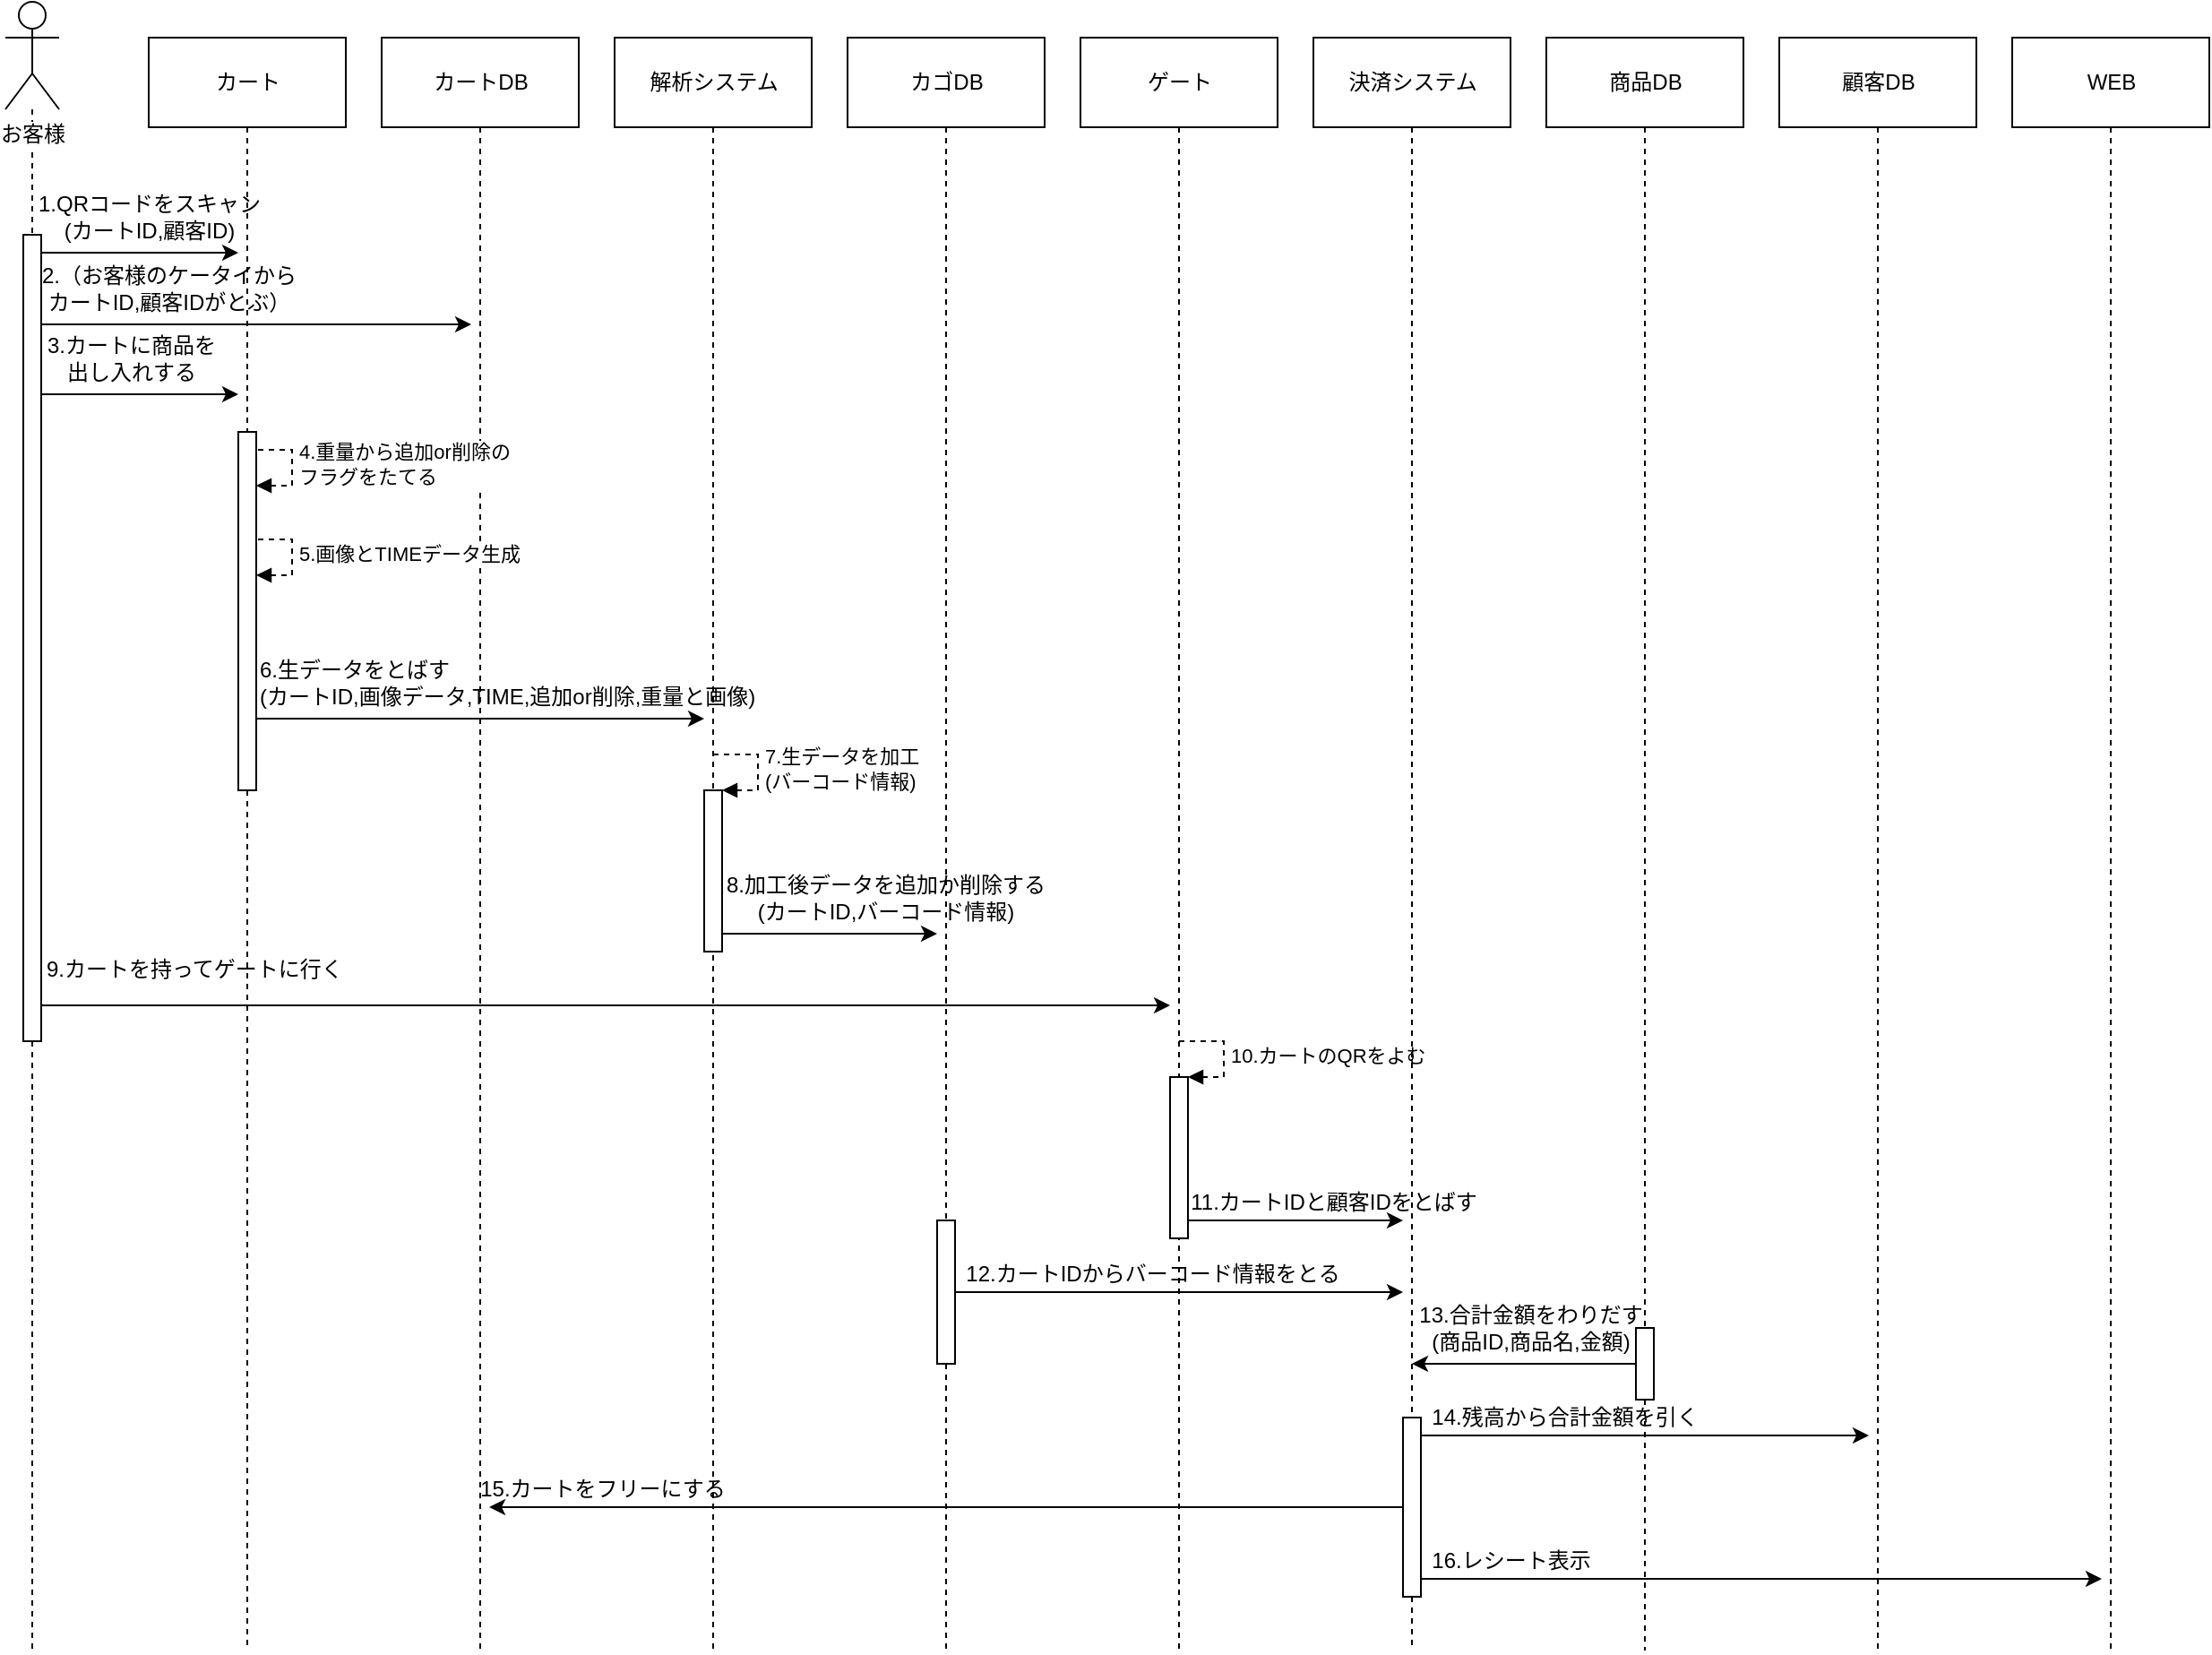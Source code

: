 <mxfile version="12.1.4" type="device" pages="1"><diagram id="q3CuAIRqDANJSjzh_Llo" name="ページ1"><mxGraphModel dx="1422" dy="903" grid="1" gridSize="10" guides="1" tooltips="1" connect="1" arrows="1" fold="1" page="1" pageScale="1" pageWidth="827" pageHeight="1169" math="0" shadow="0"><root><mxCell id="0"/><mxCell id="1" parent="0"/><mxCell id="pqrPy8zDpJbWkUHRXdtm-3" value="" style="edgeStyle=orthogonalEdgeStyle;rounded=0;orthogonalLoop=1;jettySize=auto;html=1;endArrow=none;endFill=0;dashed=1;" parent="1" source="pqrPy8zDpJbWkUHRXdtm-16" edge="1"><mxGeometry relative="1" as="geometry"><mxPoint x="95" y="1000" as="targetPoint"/></mxGeometry></mxCell><mxCell id="pqrPy8zDpJbWkUHRXdtm-6" value="" style="rounded=0;orthogonalLoop=1;jettySize=auto;html=1;endArrow=none;endFill=0;dashed=1;" parent="1" source="pqrPy8zDpJbWkUHRXdtm-63" edge="1"><mxGeometry relative="1" as="geometry"><mxPoint x="215" y="1000" as="targetPoint"/></mxGeometry></mxCell><mxCell id="pqrPy8zDpJbWkUHRXdtm-4" value="カート" style="html=1;" parent="1" vertex="1"><mxGeometry x="160" y="100" width="110" height="50" as="geometry"/></mxCell><mxCell id="pqrPy8zDpJbWkUHRXdtm-7" value="" style="endArrow=classic;html=1;" parent="1" edge="1"><mxGeometry width="50" height="50" relative="1" as="geometry"><mxPoint x="95" y="220" as="sourcePoint"/><mxPoint x="210" y="220" as="targetPoint"/></mxGeometry></mxCell><mxCell id="pqrPy8zDpJbWkUHRXdtm-8" value="1.QRコードをスキャン&lt;br&gt;(カートID,顧客ID)" style="text;html=1;resizable=0;points=[];align=center;verticalAlign=middle;labelBackgroundColor=none;" parent="pqrPy8zDpJbWkUHRXdtm-7" vertex="1" connectable="0"><mxGeometry x="0.252" y="-3" relative="1" as="geometry"><mxPoint x="-7" y="-23" as="offset"/></mxGeometry></mxCell><mxCell id="pqrPy8zDpJbWkUHRXdtm-9" value="" style="rounded=0;orthogonalLoop=1;jettySize=auto;html=1;endArrow=none;endFill=0;dashed=1;edgeStyle=orthogonalEdgeStyle;" parent="1" source="pqrPy8zDpJbWkUHRXdtm-10" edge="1"><mxGeometry relative="1" as="geometry"><mxPoint x="345" y="1000" as="targetPoint"/></mxGeometry></mxCell><mxCell id="pqrPy8zDpJbWkUHRXdtm-10" value="カートDB" style="html=1;" parent="1" vertex="1"><mxGeometry x="290" y="100" width="110" height="50" as="geometry"/></mxCell><mxCell id="pqrPy8zDpJbWkUHRXdtm-11" value="" style="endArrow=classic;html=1;" parent="1" edge="1"><mxGeometry width="50" height="50" relative="1" as="geometry"><mxPoint x="95" y="260" as="sourcePoint"/><mxPoint x="340" y="260" as="targetPoint"/></mxGeometry></mxCell><mxCell id="pqrPy8zDpJbWkUHRXdtm-12" value="2.（お客様のケータイから&lt;br&gt;カートID,顧客IDがとぶ）" style="text;html=1;resizable=0;points=[];align=center;verticalAlign=middle;labelBackgroundColor=none;" parent="pqrPy8zDpJbWkUHRXdtm-11" vertex="1" connectable="0"><mxGeometry x="0.252" y="-3" relative="1" as="geometry"><mxPoint x="-78" y="-23" as="offset"/></mxGeometry></mxCell><mxCell id="pqrPy8zDpJbWkUHRXdtm-14" value="4.重量から追加or削除の&lt;br&gt;フラグをたてる" style="edgeStyle=orthogonalEdgeStyle;html=1;align=left;spacingLeft=2;endArrow=block;rounded=0;entryX=1;entryY=0;dashed=1;" parent="1" edge="1"><mxGeometry relative="1" as="geometry"><mxPoint x="215" y="330" as="sourcePoint"/><Array as="points"><mxPoint x="240" y="330"/></Array><mxPoint x="220" y="350" as="targetPoint"/></mxGeometry></mxCell><mxCell id="pqrPy8zDpJbWkUHRXdtm-16" value="" style="html=1;points=[];perimeter=orthogonalPerimeter;labelBackgroundColor=none;" parent="1" vertex="1"><mxGeometry x="90" y="210" width="10" height="450" as="geometry"/></mxCell><mxCell id="pqrPy8zDpJbWkUHRXdtm-17" value="" style="edgeStyle=orthogonalEdgeStyle;rounded=0;orthogonalLoop=1;jettySize=auto;html=1;endArrow=none;endFill=0;dashed=1;" parent="1" source="pqrPy8zDpJbWkUHRXdtm-1" target="pqrPy8zDpJbWkUHRXdtm-16" edge="1"><mxGeometry relative="1" as="geometry"><mxPoint x="95" y="140" as="sourcePoint"/><mxPoint x="95" y="700" as="targetPoint"/></mxGeometry></mxCell><mxCell id="pqrPy8zDpJbWkUHRXdtm-20" value="5.画像とTIMEデータ生成" style="edgeStyle=orthogonalEdgeStyle;html=1;align=left;spacingLeft=2;endArrow=block;rounded=0;entryX=1;entryY=0;dashed=1;" parent="1" edge="1"><mxGeometry relative="1" as="geometry"><mxPoint x="215" y="380" as="sourcePoint"/><Array as="points"><mxPoint x="240" y="380"/></Array><mxPoint x="220" y="400" as="targetPoint"/></mxGeometry></mxCell><mxCell id="pqrPy8zDpJbWkUHRXdtm-21" value="" style="rounded=0;orthogonalLoop=1;jettySize=auto;html=1;endArrow=none;endFill=0;dashed=1;edgeStyle=orthogonalEdgeStyle;" parent="1" source="pqrPy8zDpJbWkUHRXdtm-22" edge="1"><mxGeometry relative="1" as="geometry"><mxPoint x="475" y="1000" as="targetPoint"/></mxGeometry></mxCell><mxCell id="pqrPy8zDpJbWkUHRXdtm-22" value="解析システム" style="html=1;" parent="1" vertex="1"><mxGeometry x="420" y="100" width="110" height="50" as="geometry"/></mxCell><mxCell id="pqrPy8zDpJbWkUHRXdtm-25" value="" style="endArrow=classic;html=1;" parent="1" edge="1"><mxGeometry width="50" height="50" relative="1" as="geometry"><mxPoint x="100" y="299" as="sourcePoint"/><mxPoint x="210" y="299" as="targetPoint"/></mxGeometry></mxCell><mxCell id="pqrPy8zDpJbWkUHRXdtm-26" value="3.カートに商品を&lt;br&gt;出し入れする" style="text;html=1;resizable=0;points=[];align=center;verticalAlign=middle;labelBackgroundColor=none;" parent="pqrPy8zDpJbWkUHRXdtm-25" vertex="1" connectable="0"><mxGeometry x="0.252" y="-3" relative="1" as="geometry"><mxPoint x="-19" y="-23" as="offset"/></mxGeometry></mxCell><mxCell id="pqrPy8zDpJbWkUHRXdtm-27" value="" style="endArrow=classic;html=1;" parent="1" edge="1"><mxGeometry width="50" height="50" relative="1" as="geometry"><mxPoint x="215" y="480" as="sourcePoint"/><mxPoint x="470" y="480" as="targetPoint"/></mxGeometry></mxCell><mxCell id="pqrPy8zDpJbWkUHRXdtm-28" value="6.生データをとばす&lt;br&gt;(カートID,画像データ,TIME,追加or削除,重量と画像)" style="text;html=1;resizable=0;points=[];align=left;verticalAlign=middle;labelBackgroundColor=none;" parent="pqrPy8zDpJbWkUHRXdtm-27" vertex="1" connectable="0"><mxGeometry x="0.252" y="-3" relative="1" as="geometry"><mxPoint x="-155" y="-23" as="offset"/></mxGeometry></mxCell><mxCell id="pqrPy8zDpJbWkUHRXdtm-30" value="7.生データを加工&lt;br&gt;(バーコード情報)" style="edgeStyle=orthogonalEdgeStyle;html=1;align=left;spacingLeft=2;endArrow=block;rounded=0;entryX=1;entryY=0;dashed=1;" parent="1" target="pqrPy8zDpJbWkUHRXdtm-29" edge="1"><mxGeometry relative="1" as="geometry"><mxPoint x="475" y="500" as="sourcePoint"/><Array as="points"><mxPoint x="500" y="500"/></Array></mxGeometry></mxCell><mxCell id="pqrPy8zDpJbWkUHRXdtm-31" value="" style="rounded=0;orthogonalLoop=1;jettySize=auto;html=1;endArrow=none;endFill=0;dashed=1;edgeStyle=orthogonalEdgeStyle;" parent="1" source="pqrPy8zDpJbWkUHRXdtm-65" edge="1"><mxGeometry relative="1" as="geometry"><mxPoint x="605" y="1000" as="targetPoint"/></mxGeometry></mxCell><mxCell id="pqrPy8zDpJbWkUHRXdtm-32" value="カゴDB" style="html=1;" parent="1" vertex="1"><mxGeometry x="550" y="100" width="110" height="50" as="geometry"/></mxCell><mxCell id="pqrPy8zDpJbWkUHRXdtm-35" value="" style="endArrow=classic;html=1;" parent="1" edge="1"><mxGeometry width="50" height="50" relative="1" as="geometry"><mxPoint x="475" y="600" as="sourcePoint"/><mxPoint x="600" y="600" as="targetPoint"/></mxGeometry></mxCell><mxCell id="pqrPy8zDpJbWkUHRXdtm-36" value="8.加工後データを追加か削除する&lt;br&gt;(カートID,バーコード情報)" style="text;html=1;resizable=0;points=[];align=center;verticalAlign=middle;labelBackgroundColor=none;" parent="pqrPy8zDpJbWkUHRXdtm-35" vertex="1" connectable="0"><mxGeometry x="0.252" y="-3" relative="1" as="geometry"><mxPoint x="17" y="-23" as="offset"/></mxGeometry></mxCell><mxCell id="pqrPy8zDpJbWkUHRXdtm-37" value="" style="rounded=0;orthogonalLoop=1;jettySize=auto;html=1;endArrow=none;endFill=0;dashed=1;edgeStyle=orthogonalEdgeStyle;" parent="1" source="pqrPy8zDpJbWkUHRXdtm-38" edge="1"><mxGeometry relative="1" as="geometry"><mxPoint x="735" y="1000" as="targetPoint"/></mxGeometry></mxCell><mxCell id="pqrPy8zDpJbWkUHRXdtm-38" value="ゲート" style="html=1;" parent="1" vertex="1"><mxGeometry x="680" y="100" width="110" height="50" as="geometry"/></mxCell><mxCell id="pqrPy8zDpJbWkUHRXdtm-39" value="" style="endArrow=classic;html=1;" parent="1" edge="1"><mxGeometry width="50" height="50" relative="1" as="geometry"><mxPoint x="100" y="640" as="sourcePoint"/><mxPoint x="730" y="640" as="targetPoint"/></mxGeometry></mxCell><mxCell id="pqrPy8zDpJbWkUHRXdtm-40" value="9.カートを持ってゲートに行く" style="text;html=1;resizable=0;points=[];align=left;verticalAlign=middle;labelBackgroundColor=none;" parent="pqrPy8zDpJbWkUHRXdtm-39" vertex="1" connectable="0"><mxGeometry x="0.252" y="-3" relative="1" as="geometry"><mxPoint x="-394" y="-23" as="offset"/></mxGeometry></mxCell><mxCell id="pqrPy8zDpJbWkUHRXdtm-42" value="10.カートのQRをよむ" style="edgeStyle=orthogonalEdgeStyle;html=1;align=left;spacingLeft=2;endArrow=block;rounded=0;entryX=1;entryY=0;dashed=1;" parent="1" target="pqrPy8zDpJbWkUHRXdtm-41" edge="1"><mxGeometry relative="1" as="geometry"><mxPoint x="735" y="660" as="sourcePoint"/><Array as="points"><mxPoint x="760" y="660"/></Array></mxGeometry></mxCell><mxCell id="pqrPy8zDpJbWkUHRXdtm-43" value="" style="rounded=0;orthogonalLoop=1;jettySize=auto;html=1;endArrow=none;endFill=0;dashed=1;edgeStyle=orthogonalEdgeStyle;" parent="1" source="pqrPy8zDpJbWkUHRXdtm-67" edge="1"><mxGeometry relative="1" as="geometry"><mxPoint x="865" y="1000" as="targetPoint"/></mxGeometry></mxCell><mxCell id="pqrPy8zDpJbWkUHRXdtm-44" value="決済システム" style="html=1;" parent="1" vertex="1"><mxGeometry x="810" y="100" width="110" height="50" as="geometry"/></mxCell><mxCell id="pqrPy8zDpJbWkUHRXdtm-45" value="" style="endArrow=classic;html=1;" parent="1" edge="1"><mxGeometry width="50" height="50" relative="1" as="geometry"><mxPoint x="735" y="760" as="sourcePoint"/><mxPoint x="860" y="760" as="targetPoint"/></mxGeometry></mxCell><mxCell id="pqrPy8zDpJbWkUHRXdtm-46" value="11.カートIDと顧客IDをとばす" style="text;html=1;resizable=0;points=[];align=center;verticalAlign=middle;labelBackgroundColor=none;" parent="pqrPy8zDpJbWkUHRXdtm-45" vertex="1" connectable="0"><mxGeometry x="0.252" y="-3" relative="1" as="geometry"><mxPoint x="7" y="-13" as="offset"/></mxGeometry></mxCell><mxCell id="pqrPy8zDpJbWkUHRXdtm-47" value="" style="endArrow=classic;html=1;" parent="1" edge="1"><mxGeometry width="50" height="50" relative="1" as="geometry"><mxPoint x="605" y="800" as="sourcePoint"/><mxPoint x="860" y="800" as="targetPoint"/></mxGeometry></mxCell><mxCell id="pqrPy8zDpJbWkUHRXdtm-48" value="12.カートIDからバーコード情報をとる" style="text;html=1;resizable=0;points=[];align=center;verticalAlign=middle;labelBackgroundColor=none;" parent="pqrPy8zDpJbWkUHRXdtm-47" vertex="1" connectable="0"><mxGeometry x="0.252" y="-3" relative="1" as="geometry"><mxPoint x="-45" y="-13" as="offset"/></mxGeometry></mxCell><mxCell id="pqrPy8zDpJbWkUHRXdtm-49" value="" style="rounded=0;orthogonalLoop=1;jettySize=auto;html=1;endArrow=none;endFill=0;dashed=1;edgeStyle=orthogonalEdgeStyle;" parent="1" source="pqrPy8zDpJbWkUHRXdtm-69" edge="1"><mxGeometry relative="1" as="geometry"><mxPoint x="995" y="1000" as="targetPoint"/></mxGeometry></mxCell><mxCell id="pqrPy8zDpJbWkUHRXdtm-50" value="商品DB" style="html=1;" parent="1" vertex="1"><mxGeometry x="940" y="100" width="110" height="50" as="geometry"/></mxCell><mxCell id="pqrPy8zDpJbWkUHRXdtm-51" value="" style="endArrow=none;html=1;endFill=0;startArrow=classic;startFill=1;" parent="1" edge="1"><mxGeometry width="50" height="50" relative="1" as="geometry"><mxPoint x="865" y="840" as="sourcePoint"/><mxPoint x="990" y="840" as="targetPoint"/></mxGeometry></mxCell><mxCell id="pqrPy8zDpJbWkUHRXdtm-52" value="13.合計金額をわりだす&lt;br&gt;(商品ID,商品名,金額)" style="text;html=1;resizable=0;points=[];align=center;verticalAlign=middle;labelBackgroundColor=none;" parent="pqrPy8zDpJbWkUHRXdtm-51" vertex="1" connectable="0"><mxGeometry x="0.252" y="-3" relative="1" as="geometry"><mxPoint x="-13" y="-23" as="offset"/></mxGeometry></mxCell><mxCell id="pqrPy8zDpJbWkUHRXdtm-53" value="" style="rounded=0;orthogonalLoop=1;jettySize=auto;html=1;endArrow=none;endFill=0;dashed=1;edgeStyle=orthogonalEdgeStyle;" parent="1" source="pqrPy8zDpJbWkUHRXdtm-54" edge="1"><mxGeometry relative="1" as="geometry"><mxPoint x="1125" y="1000" as="targetPoint"/></mxGeometry></mxCell><mxCell id="pqrPy8zDpJbWkUHRXdtm-54" value="顧客DB" style="html=1;" parent="1" vertex="1"><mxGeometry x="1070" y="100" width="110" height="50" as="geometry"/></mxCell><mxCell id="pqrPy8zDpJbWkUHRXdtm-55" value="" style="endArrow=classic;html=1;" parent="1" edge="1"><mxGeometry width="50" height="50" relative="1" as="geometry"><mxPoint x="865" y="880" as="sourcePoint"/><mxPoint x="1120" y="880" as="targetPoint"/></mxGeometry></mxCell><mxCell id="pqrPy8zDpJbWkUHRXdtm-56" value="14.残高から合計金額を引く" style="text;html=1;resizable=0;points=[];align=center;verticalAlign=middle;labelBackgroundColor=none;" parent="pqrPy8zDpJbWkUHRXdtm-55" vertex="1" connectable="0"><mxGeometry x="0.252" y="-3" relative="1" as="geometry"><mxPoint x="-75" y="-13" as="offset"/></mxGeometry></mxCell><mxCell id="pqrPy8zDpJbWkUHRXdtm-57" value="" style="endArrow=none;html=1;startArrow=classic;startFill=1;endFill=0;" parent="1" edge="1"><mxGeometry width="50" height="50" relative="1" as="geometry"><mxPoint x="350" y="920" as="sourcePoint"/><mxPoint x="862.5" y="920" as="targetPoint"/></mxGeometry></mxCell><mxCell id="pqrPy8zDpJbWkUHRXdtm-58" value="15.カートをフリーにする" style="text;html=1;resizable=0;points=[];align=center;verticalAlign=middle;labelBackgroundColor=none;" parent="pqrPy8zDpJbWkUHRXdtm-57" vertex="1" connectable="0"><mxGeometry x="0.252" y="-3" relative="1" as="geometry"><mxPoint x="-258" y="-13" as="offset"/></mxGeometry></mxCell><mxCell id="pqrPy8zDpJbWkUHRXdtm-59" value="" style="rounded=0;orthogonalLoop=1;jettySize=auto;html=1;endArrow=none;endFill=0;dashed=1;edgeStyle=orthogonalEdgeStyle;" parent="1" source="pqrPy8zDpJbWkUHRXdtm-60" edge="1"><mxGeometry relative="1" as="geometry"><mxPoint x="1255" y="1000" as="targetPoint"/></mxGeometry></mxCell><mxCell id="pqrPy8zDpJbWkUHRXdtm-60" value="WEB" style="html=1;" parent="1" vertex="1"><mxGeometry x="1200" y="100" width="110" height="50" as="geometry"/></mxCell><mxCell id="pqrPy8zDpJbWkUHRXdtm-61" value="" style="endArrow=classic;html=1;" parent="1" edge="1"><mxGeometry width="50" height="50" relative="1" as="geometry"><mxPoint x="865" y="960" as="sourcePoint"/><mxPoint x="1250" y="960" as="targetPoint"/></mxGeometry></mxCell><mxCell id="pqrPy8zDpJbWkUHRXdtm-62" value="16.レシート表示" style="text;html=1;resizable=0;points=[];align=center;verticalAlign=middle;labelBackgroundColor=none;" parent="pqrPy8zDpJbWkUHRXdtm-61" vertex="1" connectable="0"><mxGeometry x="0.252" y="-3" relative="1" as="geometry"><mxPoint x="-186" y="-13" as="offset"/></mxGeometry></mxCell><mxCell id="pqrPy8zDpJbWkUHRXdtm-41" value="" style="html=1;points=[];perimeter=orthogonalPerimeter;labelBackgroundColor=none;align=left;" parent="1" vertex="1"><mxGeometry x="730" y="680" width="10" height="90" as="geometry"/></mxCell><mxCell id="pqrPy8zDpJbWkUHRXdtm-29" value="" style="html=1;points=[];perimeter=orthogonalPerimeter;labelBackgroundColor=none;align=left;" parent="1" vertex="1"><mxGeometry x="470" y="520" width="10" height="90" as="geometry"/></mxCell><mxCell id="pqrPy8zDpJbWkUHRXdtm-63" value="" style="html=1;points=[];perimeter=orthogonalPerimeter;labelBackgroundColor=none;align=left;" parent="1" vertex="1"><mxGeometry x="210" y="320" width="10" height="200" as="geometry"/></mxCell><mxCell id="pqrPy8zDpJbWkUHRXdtm-64" value="" style="rounded=0;orthogonalLoop=1;jettySize=auto;html=1;endArrow=none;endFill=0;dashed=1;" parent="1" source="pqrPy8zDpJbWkUHRXdtm-4" target="pqrPy8zDpJbWkUHRXdtm-63" edge="1"><mxGeometry relative="1" as="geometry"><mxPoint x="215" y="150" as="sourcePoint"/><mxPoint x="215" y="1000" as="targetPoint"/></mxGeometry></mxCell><mxCell id="pqrPy8zDpJbWkUHRXdtm-65" value="" style="html=1;points=[];perimeter=orthogonalPerimeter;labelBackgroundColor=none;align=left;" parent="1" vertex="1"><mxGeometry x="600" y="760" width="10" height="80" as="geometry"/></mxCell><mxCell id="pqrPy8zDpJbWkUHRXdtm-66" value="" style="rounded=0;orthogonalLoop=1;jettySize=auto;html=1;endArrow=none;endFill=0;dashed=1;edgeStyle=orthogonalEdgeStyle;" parent="1" source="pqrPy8zDpJbWkUHRXdtm-32" target="pqrPy8zDpJbWkUHRXdtm-65" edge="1"><mxGeometry relative="1" as="geometry"><mxPoint x="605" y="1000" as="targetPoint"/><mxPoint x="605" y="150" as="sourcePoint"/></mxGeometry></mxCell><mxCell id="pqrPy8zDpJbWkUHRXdtm-67" value="" style="html=1;points=[];perimeter=orthogonalPerimeter;labelBackgroundColor=none;align=left;" parent="1" vertex="1"><mxGeometry x="860" y="870" width="10" height="100" as="geometry"/></mxCell><mxCell id="pqrPy8zDpJbWkUHRXdtm-68" value="" style="rounded=0;orthogonalLoop=1;jettySize=auto;html=1;endArrow=none;endFill=0;dashed=1;edgeStyle=orthogonalEdgeStyle;" parent="1" source="pqrPy8zDpJbWkUHRXdtm-44" target="pqrPy8zDpJbWkUHRXdtm-67" edge="1"><mxGeometry relative="1" as="geometry"><mxPoint x="865" y="1000" as="targetPoint"/><mxPoint x="865" y="150" as="sourcePoint"/></mxGeometry></mxCell><mxCell id="pqrPy8zDpJbWkUHRXdtm-69" value="" style="html=1;points=[];perimeter=orthogonalPerimeter;labelBackgroundColor=none;" parent="1" vertex="1"><mxGeometry x="990" y="820" width="10" height="40" as="geometry"/></mxCell><mxCell id="pqrPy8zDpJbWkUHRXdtm-70" value="" style="rounded=0;orthogonalLoop=1;jettySize=auto;html=1;endArrow=none;endFill=0;dashed=1;edgeStyle=orthogonalEdgeStyle;" parent="1" source="pqrPy8zDpJbWkUHRXdtm-50" target="pqrPy8zDpJbWkUHRXdtm-69" edge="1"><mxGeometry relative="1" as="geometry"><mxPoint x="995" y="1000" as="targetPoint"/><mxPoint x="995" y="150" as="sourcePoint"/></mxGeometry></mxCell><mxCell id="pqrPy8zDpJbWkUHRXdtm-1" value="お客様" style="shape=umlActor;verticalLabelPosition=bottom;labelBackgroundColor=#ffffff;verticalAlign=top;html=1;" parent="1" vertex="1"><mxGeometry x="80" y="80" width="30" height="60" as="geometry"/></mxCell></root></mxGraphModel></diagram></mxfile>